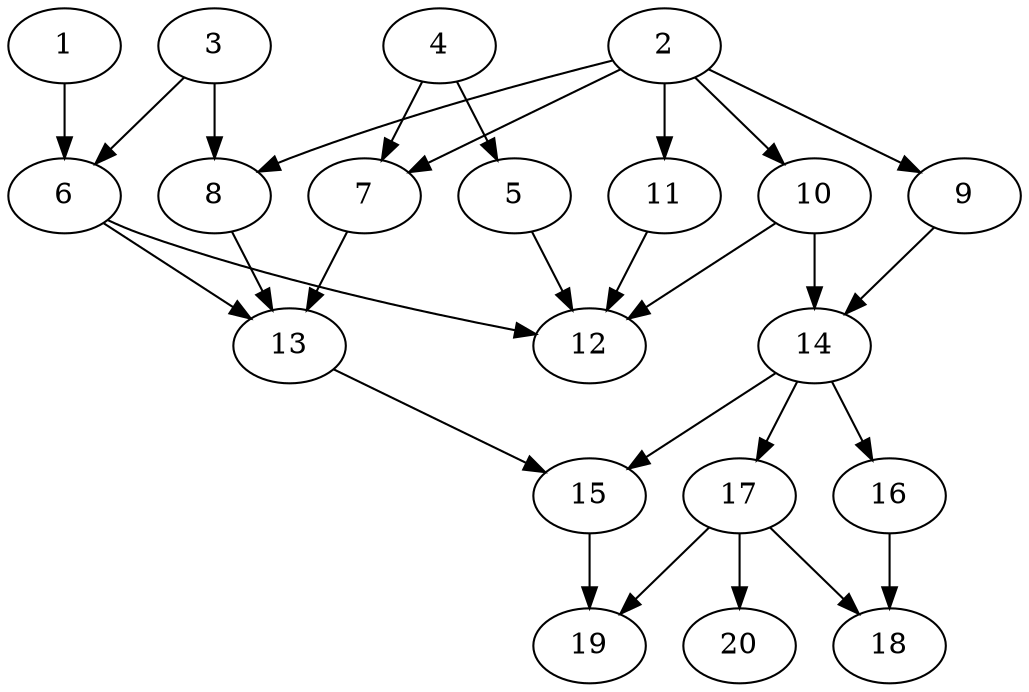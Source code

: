 // DAG automatically generated by daggen at Tue Jul 23 14:23:30 2019
// ./daggen --dot -n 20 --ccr 0.5 --fat 0.6 --regular 0.5 --density 0.6 --mindata 5242880 --maxdata 52428800 
digraph G {
  1 [size="72787968", alpha="0.07", expect_size="36393984"] 
  1 -> 6 [size ="36393984"]
  2 [size="22360064", alpha="0.10", expect_size="11180032"] 
  2 -> 7 [size ="11180032"]
  2 -> 8 [size ="11180032"]
  2 -> 9 [size ="11180032"]
  2 -> 10 [size ="11180032"]
  2 -> 11 [size ="11180032"]
  3 [size="62216192", alpha="0.02", expect_size="31108096"] 
  3 -> 6 [size ="31108096"]
  3 -> 8 [size ="31108096"]
  4 [size="91666432", alpha="0.01", expect_size="45833216"] 
  4 -> 5 [size ="45833216"]
  4 -> 7 [size ="45833216"]
  5 [size="71069696", alpha="0.01", expect_size="35534848"] 
  5 -> 12 [size ="35534848"]
  6 [size="84205568", alpha="0.14", expect_size="42102784"] 
  6 -> 12 [size ="42102784"]
  6 -> 13 [size ="42102784"]
  7 [size="25737216", alpha="0.08", expect_size="12868608"] 
  7 -> 13 [size ="12868608"]
  8 [size="38539264", alpha="0.16", expect_size="19269632"] 
  8 -> 13 [size ="19269632"]
  9 [size="58030080", alpha="0.02", expect_size="29015040"] 
  9 -> 14 [size ="29015040"]
  10 [size="39333888", alpha="0.02", expect_size="19666944"] 
  10 -> 12 [size ="19666944"]
  10 -> 14 [size ="19666944"]
  11 [size="93575168", alpha="0.17", expect_size="46787584"] 
  11 -> 12 [size ="46787584"]
  12 [size="33400832", alpha="0.18", expect_size="16700416"] 
  13 [size="80054272", alpha="0.17", expect_size="40027136"] 
  13 -> 15 [size ="40027136"]
  14 [size="91676672", alpha="0.16", expect_size="45838336"] 
  14 -> 15 [size ="45838336"]
  14 -> 16 [size ="45838336"]
  14 -> 17 [size ="45838336"]
  15 [size="95438848", alpha="0.18", expect_size="47719424"] 
  15 -> 19 [size ="47719424"]
  16 [size="99188736", alpha="0.10", expect_size="49594368"] 
  16 -> 18 [size ="49594368"]
  17 [size="72634368", alpha="0.08", expect_size="36317184"] 
  17 -> 18 [size ="36317184"]
  17 -> 19 [size ="36317184"]
  17 -> 20 [size ="36317184"]
  18 [size="15710208", alpha="0.18", expect_size="7855104"] 
  19 [size="91691008", alpha="0.03", expect_size="45845504"] 
  20 [size="99092480", alpha="0.09", expect_size="49546240"] 
}
